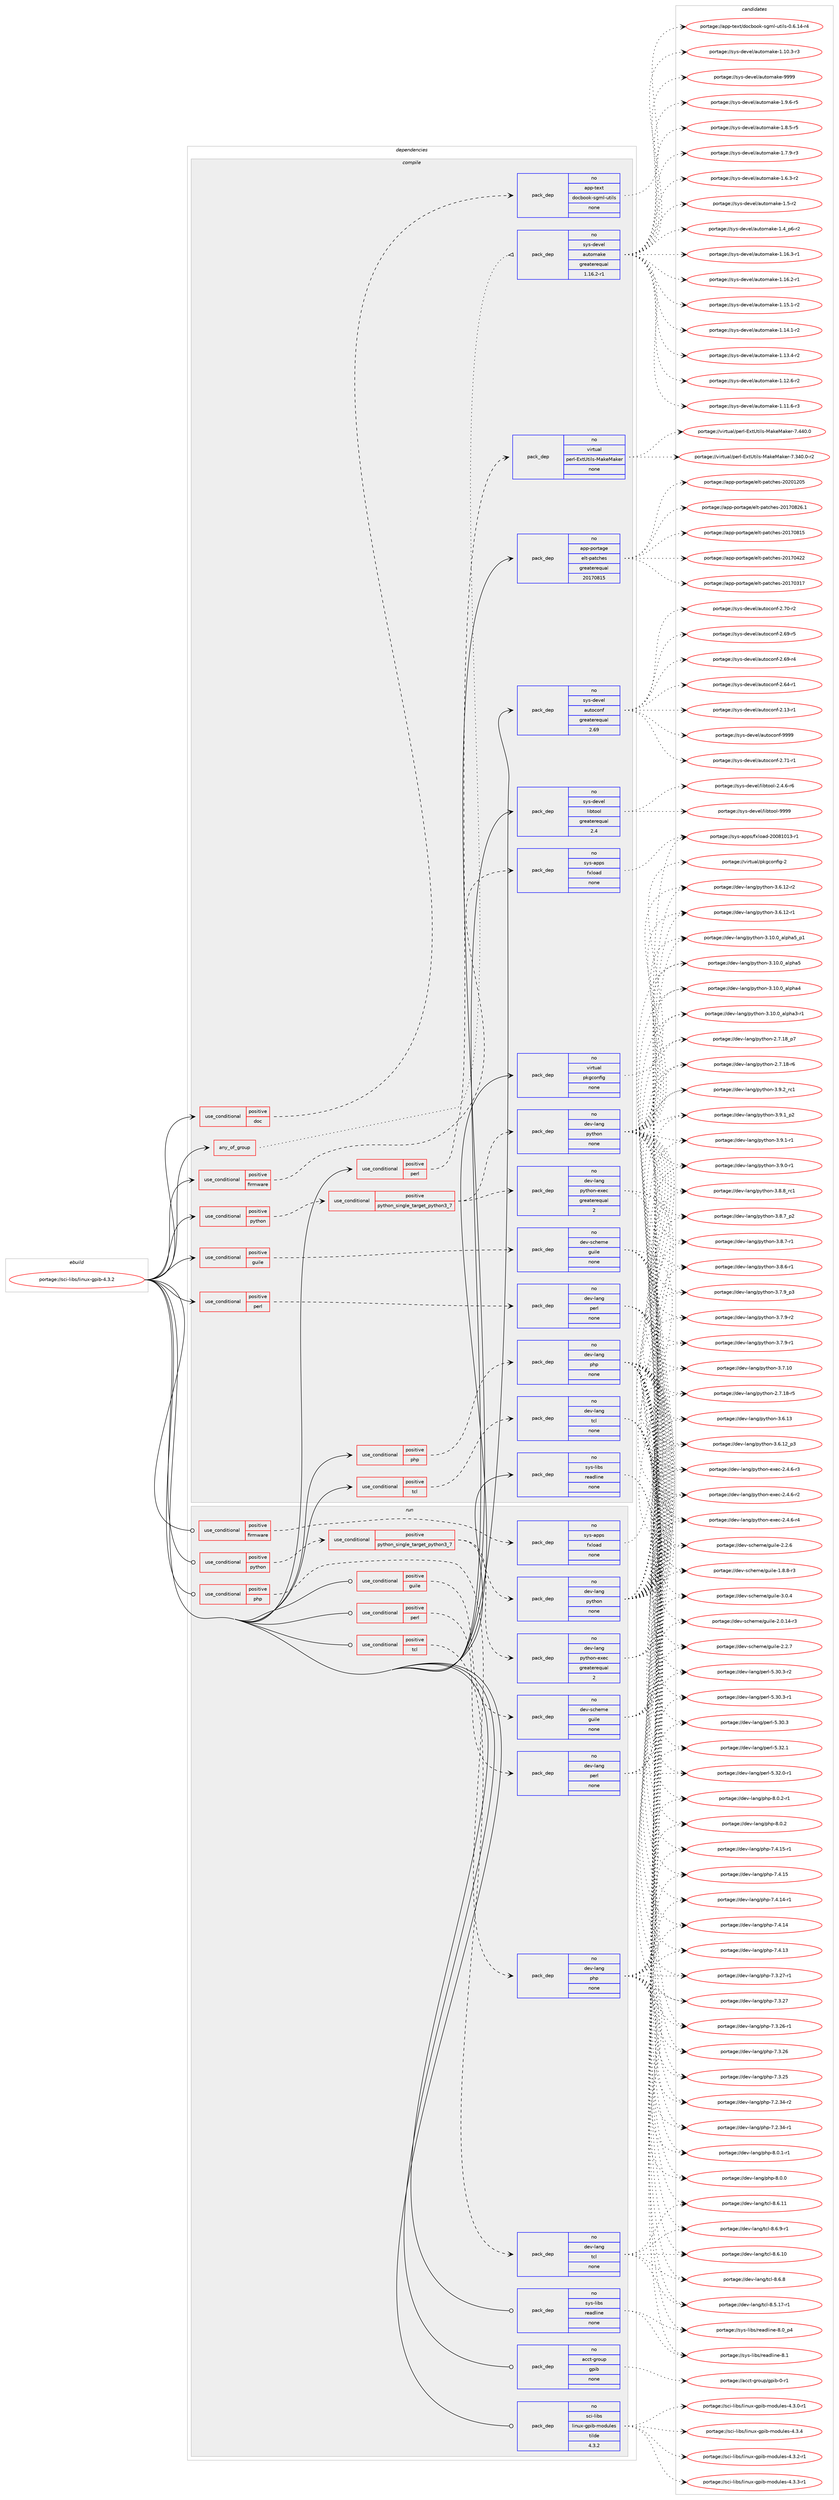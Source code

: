 digraph prolog {

# *************
# Graph options
# *************

newrank=true;
concentrate=true;
compound=true;
graph [rankdir=LR,fontname=Helvetica,fontsize=10,ranksep=1.5];#, ranksep=2.5, nodesep=0.2];
edge  [arrowhead=vee];
node  [fontname=Helvetica,fontsize=10];

# **********
# The ebuild
# **********

subgraph cluster_leftcol {
color=gray;
rank=same;
label=<<i>ebuild</i>>;
id [label="portage://sci-libs/linux-gpib-4.3.2", color=red, width=4, href="../sci-libs/linux-gpib-4.3.2.svg"];
}

# ****************
# The dependencies
# ****************

subgraph cluster_midcol {
color=gray;
label=<<i>dependencies</i>>;
subgraph cluster_compile {
fillcolor="#eeeeee";
style=filled;
label=<<i>compile</i>>;
subgraph any72 {
dependency8501 [label=<<TABLE BORDER="0" CELLBORDER="1" CELLSPACING="0" CELLPADDING="4"><TR><TD CELLPADDING="10">any_of_group</TD></TR></TABLE>>, shape=none, color=red];subgraph pack5962 {
dependency8502 [label=<<TABLE BORDER="0" CELLBORDER="1" CELLSPACING="0" CELLPADDING="4" WIDTH="220"><TR><TD ROWSPAN="6" CELLPADDING="30">pack_dep</TD></TR><TR><TD WIDTH="110">no</TD></TR><TR><TD>sys-devel</TD></TR><TR><TD>automake</TD></TR><TR><TD>greaterequal</TD></TR><TR><TD>1.16.2-r1</TD></TR></TABLE>>, shape=none, color=blue];
}
dependency8501:e -> dependency8502:w [weight=20,style="dotted",arrowhead="oinv"];
}
id:e -> dependency8501:w [weight=20,style="solid",arrowhead="vee"];
subgraph cond2458 {
dependency8503 [label=<<TABLE BORDER="0" CELLBORDER="1" CELLSPACING="0" CELLPADDING="4"><TR><TD ROWSPAN="3" CELLPADDING="10">use_conditional</TD></TR><TR><TD>positive</TD></TR><TR><TD>doc</TD></TR></TABLE>>, shape=none, color=red];
subgraph pack5963 {
dependency8504 [label=<<TABLE BORDER="0" CELLBORDER="1" CELLSPACING="0" CELLPADDING="4" WIDTH="220"><TR><TD ROWSPAN="6" CELLPADDING="30">pack_dep</TD></TR><TR><TD WIDTH="110">no</TD></TR><TR><TD>app-text</TD></TR><TR><TD>docbook-sgml-utils</TD></TR><TR><TD>none</TD></TR><TR><TD></TD></TR></TABLE>>, shape=none, color=blue];
}
dependency8503:e -> dependency8504:w [weight=20,style="dashed",arrowhead="vee"];
}
id:e -> dependency8503:w [weight=20,style="solid",arrowhead="vee"];
subgraph cond2459 {
dependency8505 [label=<<TABLE BORDER="0" CELLBORDER="1" CELLSPACING="0" CELLPADDING="4"><TR><TD ROWSPAN="3" CELLPADDING="10">use_conditional</TD></TR><TR><TD>positive</TD></TR><TR><TD>firmware</TD></TR></TABLE>>, shape=none, color=red];
subgraph pack5964 {
dependency8506 [label=<<TABLE BORDER="0" CELLBORDER="1" CELLSPACING="0" CELLPADDING="4" WIDTH="220"><TR><TD ROWSPAN="6" CELLPADDING="30">pack_dep</TD></TR><TR><TD WIDTH="110">no</TD></TR><TR><TD>sys-apps</TD></TR><TR><TD>fxload</TD></TR><TR><TD>none</TD></TR><TR><TD></TD></TR></TABLE>>, shape=none, color=blue];
}
dependency8505:e -> dependency8506:w [weight=20,style="dashed",arrowhead="vee"];
}
id:e -> dependency8505:w [weight=20,style="solid",arrowhead="vee"];
subgraph cond2460 {
dependency8507 [label=<<TABLE BORDER="0" CELLBORDER="1" CELLSPACING="0" CELLPADDING="4"><TR><TD ROWSPAN="3" CELLPADDING="10">use_conditional</TD></TR><TR><TD>positive</TD></TR><TR><TD>guile</TD></TR></TABLE>>, shape=none, color=red];
subgraph pack5965 {
dependency8508 [label=<<TABLE BORDER="0" CELLBORDER="1" CELLSPACING="0" CELLPADDING="4" WIDTH="220"><TR><TD ROWSPAN="6" CELLPADDING="30">pack_dep</TD></TR><TR><TD WIDTH="110">no</TD></TR><TR><TD>dev-scheme</TD></TR><TR><TD>guile</TD></TR><TR><TD>none</TD></TR><TR><TD></TD></TR></TABLE>>, shape=none, color=blue];
}
dependency8507:e -> dependency8508:w [weight=20,style="dashed",arrowhead="vee"];
}
id:e -> dependency8507:w [weight=20,style="solid",arrowhead="vee"];
subgraph cond2461 {
dependency8509 [label=<<TABLE BORDER="0" CELLBORDER="1" CELLSPACING="0" CELLPADDING="4"><TR><TD ROWSPAN="3" CELLPADDING="10">use_conditional</TD></TR><TR><TD>positive</TD></TR><TR><TD>perl</TD></TR></TABLE>>, shape=none, color=red];
subgraph pack5966 {
dependency8510 [label=<<TABLE BORDER="0" CELLBORDER="1" CELLSPACING="0" CELLPADDING="4" WIDTH="220"><TR><TD ROWSPAN="6" CELLPADDING="30">pack_dep</TD></TR><TR><TD WIDTH="110">no</TD></TR><TR><TD>dev-lang</TD></TR><TR><TD>perl</TD></TR><TR><TD>none</TD></TR><TR><TD></TD></TR></TABLE>>, shape=none, color=blue];
}
dependency8509:e -> dependency8510:w [weight=20,style="dashed",arrowhead="vee"];
}
id:e -> dependency8509:w [weight=20,style="solid",arrowhead="vee"];
subgraph cond2462 {
dependency8511 [label=<<TABLE BORDER="0" CELLBORDER="1" CELLSPACING="0" CELLPADDING="4"><TR><TD ROWSPAN="3" CELLPADDING="10">use_conditional</TD></TR><TR><TD>positive</TD></TR><TR><TD>perl</TD></TR></TABLE>>, shape=none, color=red];
subgraph pack5967 {
dependency8512 [label=<<TABLE BORDER="0" CELLBORDER="1" CELLSPACING="0" CELLPADDING="4" WIDTH="220"><TR><TD ROWSPAN="6" CELLPADDING="30">pack_dep</TD></TR><TR><TD WIDTH="110">no</TD></TR><TR><TD>virtual</TD></TR><TR><TD>perl-ExtUtils-MakeMaker</TD></TR><TR><TD>none</TD></TR><TR><TD></TD></TR></TABLE>>, shape=none, color=blue];
}
dependency8511:e -> dependency8512:w [weight=20,style="dashed",arrowhead="vee"];
}
id:e -> dependency8511:w [weight=20,style="solid",arrowhead="vee"];
subgraph cond2463 {
dependency8513 [label=<<TABLE BORDER="0" CELLBORDER="1" CELLSPACING="0" CELLPADDING="4"><TR><TD ROWSPAN="3" CELLPADDING="10">use_conditional</TD></TR><TR><TD>positive</TD></TR><TR><TD>php</TD></TR></TABLE>>, shape=none, color=red];
subgraph pack5968 {
dependency8514 [label=<<TABLE BORDER="0" CELLBORDER="1" CELLSPACING="0" CELLPADDING="4" WIDTH="220"><TR><TD ROWSPAN="6" CELLPADDING="30">pack_dep</TD></TR><TR><TD WIDTH="110">no</TD></TR><TR><TD>dev-lang</TD></TR><TR><TD>php</TD></TR><TR><TD>none</TD></TR><TR><TD></TD></TR></TABLE>>, shape=none, color=blue];
}
dependency8513:e -> dependency8514:w [weight=20,style="dashed",arrowhead="vee"];
}
id:e -> dependency8513:w [weight=20,style="solid",arrowhead="vee"];
subgraph cond2464 {
dependency8515 [label=<<TABLE BORDER="0" CELLBORDER="1" CELLSPACING="0" CELLPADDING="4"><TR><TD ROWSPAN="3" CELLPADDING="10">use_conditional</TD></TR><TR><TD>positive</TD></TR><TR><TD>python</TD></TR></TABLE>>, shape=none, color=red];
subgraph cond2465 {
dependency8516 [label=<<TABLE BORDER="0" CELLBORDER="1" CELLSPACING="0" CELLPADDING="4"><TR><TD ROWSPAN="3" CELLPADDING="10">use_conditional</TD></TR><TR><TD>positive</TD></TR><TR><TD>python_single_target_python3_7</TD></TR></TABLE>>, shape=none, color=red];
subgraph pack5969 {
dependency8517 [label=<<TABLE BORDER="0" CELLBORDER="1" CELLSPACING="0" CELLPADDING="4" WIDTH="220"><TR><TD ROWSPAN="6" CELLPADDING="30">pack_dep</TD></TR><TR><TD WIDTH="110">no</TD></TR><TR><TD>dev-lang</TD></TR><TR><TD>python</TD></TR><TR><TD>none</TD></TR><TR><TD></TD></TR></TABLE>>, shape=none, color=blue];
}
dependency8516:e -> dependency8517:w [weight=20,style="dashed",arrowhead="vee"];
subgraph pack5970 {
dependency8518 [label=<<TABLE BORDER="0" CELLBORDER="1" CELLSPACING="0" CELLPADDING="4" WIDTH="220"><TR><TD ROWSPAN="6" CELLPADDING="30">pack_dep</TD></TR><TR><TD WIDTH="110">no</TD></TR><TR><TD>dev-lang</TD></TR><TR><TD>python-exec</TD></TR><TR><TD>greaterequal</TD></TR><TR><TD>2</TD></TR></TABLE>>, shape=none, color=blue];
}
dependency8516:e -> dependency8518:w [weight=20,style="dashed",arrowhead="vee"];
}
dependency8515:e -> dependency8516:w [weight=20,style="dashed",arrowhead="vee"];
}
id:e -> dependency8515:w [weight=20,style="solid",arrowhead="vee"];
subgraph cond2466 {
dependency8519 [label=<<TABLE BORDER="0" CELLBORDER="1" CELLSPACING="0" CELLPADDING="4"><TR><TD ROWSPAN="3" CELLPADDING="10">use_conditional</TD></TR><TR><TD>positive</TD></TR><TR><TD>tcl</TD></TR></TABLE>>, shape=none, color=red];
subgraph pack5971 {
dependency8520 [label=<<TABLE BORDER="0" CELLBORDER="1" CELLSPACING="0" CELLPADDING="4" WIDTH="220"><TR><TD ROWSPAN="6" CELLPADDING="30">pack_dep</TD></TR><TR><TD WIDTH="110">no</TD></TR><TR><TD>dev-lang</TD></TR><TR><TD>tcl</TD></TR><TR><TD>none</TD></TR><TR><TD></TD></TR></TABLE>>, shape=none, color=blue];
}
dependency8519:e -> dependency8520:w [weight=20,style="dashed",arrowhead="vee"];
}
id:e -> dependency8519:w [weight=20,style="solid",arrowhead="vee"];
subgraph pack5972 {
dependency8521 [label=<<TABLE BORDER="0" CELLBORDER="1" CELLSPACING="0" CELLPADDING="4" WIDTH="220"><TR><TD ROWSPAN="6" CELLPADDING="30">pack_dep</TD></TR><TR><TD WIDTH="110">no</TD></TR><TR><TD>app-portage</TD></TR><TR><TD>elt-patches</TD></TR><TR><TD>greaterequal</TD></TR><TR><TD>20170815</TD></TR></TABLE>>, shape=none, color=blue];
}
id:e -> dependency8521:w [weight=20,style="solid",arrowhead="vee"];
subgraph pack5973 {
dependency8522 [label=<<TABLE BORDER="0" CELLBORDER="1" CELLSPACING="0" CELLPADDING="4" WIDTH="220"><TR><TD ROWSPAN="6" CELLPADDING="30">pack_dep</TD></TR><TR><TD WIDTH="110">no</TD></TR><TR><TD>sys-devel</TD></TR><TR><TD>autoconf</TD></TR><TR><TD>greaterequal</TD></TR><TR><TD>2.69</TD></TR></TABLE>>, shape=none, color=blue];
}
id:e -> dependency8522:w [weight=20,style="solid",arrowhead="vee"];
subgraph pack5974 {
dependency8523 [label=<<TABLE BORDER="0" CELLBORDER="1" CELLSPACING="0" CELLPADDING="4" WIDTH="220"><TR><TD ROWSPAN="6" CELLPADDING="30">pack_dep</TD></TR><TR><TD WIDTH="110">no</TD></TR><TR><TD>sys-devel</TD></TR><TR><TD>libtool</TD></TR><TR><TD>greaterequal</TD></TR><TR><TD>2.4</TD></TR></TABLE>>, shape=none, color=blue];
}
id:e -> dependency8523:w [weight=20,style="solid",arrowhead="vee"];
subgraph pack5975 {
dependency8524 [label=<<TABLE BORDER="0" CELLBORDER="1" CELLSPACING="0" CELLPADDING="4" WIDTH="220"><TR><TD ROWSPAN="6" CELLPADDING="30">pack_dep</TD></TR><TR><TD WIDTH="110">no</TD></TR><TR><TD>sys-libs</TD></TR><TR><TD>readline</TD></TR><TR><TD>none</TD></TR><TR><TD></TD></TR></TABLE>>, shape=none, color=blue];
}
id:e -> dependency8524:w [weight=20,style="solid",arrowhead="vee"];
subgraph pack5976 {
dependency8525 [label=<<TABLE BORDER="0" CELLBORDER="1" CELLSPACING="0" CELLPADDING="4" WIDTH="220"><TR><TD ROWSPAN="6" CELLPADDING="30">pack_dep</TD></TR><TR><TD WIDTH="110">no</TD></TR><TR><TD>virtual</TD></TR><TR><TD>pkgconfig</TD></TR><TR><TD>none</TD></TR><TR><TD></TD></TR></TABLE>>, shape=none, color=blue];
}
id:e -> dependency8525:w [weight=20,style="solid",arrowhead="vee"];
}
subgraph cluster_compileandrun {
fillcolor="#eeeeee";
style=filled;
label=<<i>compile and run</i>>;
}
subgraph cluster_run {
fillcolor="#eeeeee";
style=filled;
label=<<i>run</i>>;
subgraph cond2467 {
dependency8526 [label=<<TABLE BORDER="0" CELLBORDER="1" CELLSPACING="0" CELLPADDING="4"><TR><TD ROWSPAN="3" CELLPADDING="10">use_conditional</TD></TR><TR><TD>positive</TD></TR><TR><TD>firmware</TD></TR></TABLE>>, shape=none, color=red];
subgraph pack5977 {
dependency8527 [label=<<TABLE BORDER="0" CELLBORDER="1" CELLSPACING="0" CELLPADDING="4" WIDTH="220"><TR><TD ROWSPAN="6" CELLPADDING="30">pack_dep</TD></TR><TR><TD WIDTH="110">no</TD></TR><TR><TD>sys-apps</TD></TR><TR><TD>fxload</TD></TR><TR><TD>none</TD></TR><TR><TD></TD></TR></TABLE>>, shape=none, color=blue];
}
dependency8526:e -> dependency8527:w [weight=20,style="dashed",arrowhead="vee"];
}
id:e -> dependency8526:w [weight=20,style="solid",arrowhead="odot"];
subgraph cond2468 {
dependency8528 [label=<<TABLE BORDER="0" CELLBORDER="1" CELLSPACING="0" CELLPADDING="4"><TR><TD ROWSPAN="3" CELLPADDING="10">use_conditional</TD></TR><TR><TD>positive</TD></TR><TR><TD>guile</TD></TR></TABLE>>, shape=none, color=red];
subgraph pack5978 {
dependency8529 [label=<<TABLE BORDER="0" CELLBORDER="1" CELLSPACING="0" CELLPADDING="4" WIDTH="220"><TR><TD ROWSPAN="6" CELLPADDING="30">pack_dep</TD></TR><TR><TD WIDTH="110">no</TD></TR><TR><TD>dev-scheme</TD></TR><TR><TD>guile</TD></TR><TR><TD>none</TD></TR><TR><TD></TD></TR></TABLE>>, shape=none, color=blue];
}
dependency8528:e -> dependency8529:w [weight=20,style="dashed",arrowhead="vee"];
}
id:e -> dependency8528:w [weight=20,style="solid",arrowhead="odot"];
subgraph cond2469 {
dependency8530 [label=<<TABLE BORDER="0" CELLBORDER="1" CELLSPACING="0" CELLPADDING="4"><TR><TD ROWSPAN="3" CELLPADDING="10">use_conditional</TD></TR><TR><TD>positive</TD></TR><TR><TD>perl</TD></TR></TABLE>>, shape=none, color=red];
subgraph pack5979 {
dependency8531 [label=<<TABLE BORDER="0" CELLBORDER="1" CELLSPACING="0" CELLPADDING="4" WIDTH="220"><TR><TD ROWSPAN="6" CELLPADDING="30">pack_dep</TD></TR><TR><TD WIDTH="110">no</TD></TR><TR><TD>dev-lang</TD></TR><TR><TD>perl</TD></TR><TR><TD>none</TD></TR><TR><TD></TD></TR></TABLE>>, shape=none, color=blue];
}
dependency8530:e -> dependency8531:w [weight=20,style="dashed",arrowhead="vee"];
}
id:e -> dependency8530:w [weight=20,style="solid",arrowhead="odot"];
subgraph cond2470 {
dependency8532 [label=<<TABLE BORDER="0" CELLBORDER="1" CELLSPACING="0" CELLPADDING="4"><TR><TD ROWSPAN="3" CELLPADDING="10">use_conditional</TD></TR><TR><TD>positive</TD></TR><TR><TD>php</TD></TR></TABLE>>, shape=none, color=red];
subgraph pack5980 {
dependency8533 [label=<<TABLE BORDER="0" CELLBORDER="1" CELLSPACING="0" CELLPADDING="4" WIDTH="220"><TR><TD ROWSPAN="6" CELLPADDING="30">pack_dep</TD></TR><TR><TD WIDTH="110">no</TD></TR><TR><TD>dev-lang</TD></TR><TR><TD>php</TD></TR><TR><TD>none</TD></TR><TR><TD></TD></TR></TABLE>>, shape=none, color=blue];
}
dependency8532:e -> dependency8533:w [weight=20,style="dashed",arrowhead="vee"];
}
id:e -> dependency8532:w [weight=20,style="solid",arrowhead="odot"];
subgraph cond2471 {
dependency8534 [label=<<TABLE BORDER="0" CELLBORDER="1" CELLSPACING="0" CELLPADDING="4"><TR><TD ROWSPAN="3" CELLPADDING="10">use_conditional</TD></TR><TR><TD>positive</TD></TR><TR><TD>python</TD></TR></TABLE>>, shape=none, color=red];
subgraph cond2472 {
dependency8535 [label=<<TABLE BORDER="0" CELLBORDER="1" CELLSPACING="0" CELLPADDING="4"><TR><TD ROWSPAN="3" CELLPADDING="10">use_conditional</TD></TR><TR><TD>positive</TD></TR><TR><TD>python_single_target_python3_7</TD></TR></TABLE>>, shape=none, color=red];
subgraph pack5981 {
dependency8536 [label=<<TABLE BORDER="0" CELLBORDER="1" CELLSPACING="0" CELLPADDING="4" WIDTH="220"><TR><TD ROWSPAN="6" CELLPADDING="30">pack_dep</TD></TR><TR><TD WIDTH="110">no</TD></TR><TR><TD>dev-lang</TD></TR><TR><TD>python</TD></TR><TR><TD>none</TD></TR><TR><TD></TD></TR></TABLE>>, shape=none, color=blue];
}
dependency8535:e -> dependency8536:w [weight=20,style="dashed",arrowhead="vee"];
subgraph pack5982 {
dependency8537 [label=<<TABLE BORDER="0" CELLBORDER="1" CELLSPACING="0" CELLPADDING="4" WIDTH="220"><TR><TD ROWSPAN="6" CELLPADDING="30">pack_dep</TD></TR><TR><TD WIDTH="110">no</TD></TR><TR><TD>dev-lang</TD></TR><TR><TD>python-exec</TD></TR><TR><TD>greaterequal</TD></TR><TR><TD>2</TD></TR></TABLE>>, shape=none, color=blue];
}
dependency8535:e -> dependency8537:w [weight=20,style="dashed",arrowhead="vee"];
}
dependency8534:e -> dependency8535:w [weight=20,style="dashed",arrowhead="vee"];
}
id:e -> dependency8534:w [weight=20,style="solid",arrowhead="odot"];
subgraph cond2473 {
dependency8538 [label=<<TABLE BORDER="0" CELLBORDER="1" CELLSPACING="0" CELLPADDING="4"><TR><TD ROWSPAN="3" CELLPADDING="10">use_conditional</TD></TR><TR><TD>positive</TD></TR><TR><TD>tcl</TD></TR></TABLE>>, shape=none, color=red];
subgraph pack5983 {
dependency8539 [label=<<TABLE BORDER="0" CELLBORDER="1" CELLSPACING="0" CELLPADDING="4" WIDTH="220"><TR><TD ROWSPAN="6" CELLPADDING="30">pack_dep</TD></TR><TR><TD WIDTH="110">no</TD></TR><TR><TD>dev-lang</TD></TR><TR><TD>tcl</TD></TR><TR><TD>none</TD></TR><TR><TD></TD></TR></TABLE>>, shape=none, color=blue];
}
dependency8538:e -> dependency8539:w [weight=20,style="dashed",arrowhead="vee"];
}
id:e -> dependency8538:w [weight=20,style="solid",arrowhead="odot"];
subgraph pack5984 {
dependency8540 [label=<<TABLE BORDER="0" CELLBORDER="1" CELLSPACING="0" CELLPADDING="4" WIDTH="220"><TR><TD ROWSPAN="6" CELLPADDING="30">pack_dep</TD></TR><TR><TD WIDTH="110">no</TD></TR><TR><TD>acct-group</TD></TR><TR><TD>gpib</TD></TR><TR><TD>none</TD></TR><TR><TD></TD></TR></TABLE>>, shape=none, color=blue];
}
id:e -> dependency8540:w [weight=20,style="solid",arrowhead="odot"];
subgraph pack5985 {
dependency8541 [label=<<TABLE BORDER="0" CELLBORDER="1" CELLSPACING="0" CELLPADDING="4" WIDTH="220"><TR><TD ROWSPAN="6" CELLPADDING="30">pack_dep</TD></TR><TR><TD WIDTH="110">no</TD></TR><TR><TD>sci-libs</TD></TR><TR><TD>linux-gpib-modules</TD></TR><TR><TD>tilde</TD></TR><TR><TD>4.3.2</TD></TR></TABLE>>, shape=none, color=blue];
}
id:e -> dependency8541:w [weight=20,style="solid",arrowhead="odot"];
subgraph pack5986 {
dependency8542 [label=<<TABLE BORDER="0" CELLBORDER="1" CELLSPACING="0" CELLPADDING="4" WIDTH="220"><TR><TD ROWSPAN="6" CELLPADDING="30">pack_dep</TD></TR><TR><TD WIDTH="110">no</TD></TR><TR><TD>sys-libs</TD></TR><TR><TD>readline</TD></TR><TR><TD>none</TD></TR><TR><TD></TD></TR></TABLE>>, shape=none, color=blue];
}
id:e -> dependency8542:w [weight=20,style="solid",arrowhead="odot"];
}
}

# **************
# The candidates
# **************

subgraph cluster_choices {
rank=same;
color=gray;
label=<<i>candidates</i>>;

subgraph choice5962 {
color=black;
nodesep=1;
choice115121115451001011181011084797117116111109971071014557575757 [label="portage://sys-devel/automake-9999", color=red, width=4,href="../sys-devel/automake-9999.svg"];
choice115121115451001011181011084797117116111109971071014549465746544511453 [label="portage://sys-devel/automake-1.9.6-r5", color=red, width=4,href="../sys-devel/automake-1.9.6-r5.svg"];
choice115121115451001011181011084797117116111109971071014549465646534511453 [label="portage://sys-devel/automake-1.8.5-r5", color=red, width=4,href="../sys-devel/automake-1.8.5-r5.svg"];
choice115121115451001011181011084797117116111109971071014549465546574511451 [label="portage://sys-devel/automake-1.7.9-r3", color=red, width=4,href="../sys-devel/automake-1.7.9-r3.svg"];
choice115121115451001011181011084797117116111109971071014549465446514511450 [label="portage://sys-devel/automake-1.6.3-r2", color=red, width=4,href="../sys-devel/automake-1.6.3-r2.svg"];
choice11512111545100101118101108479711711611110997107101454946534511450 [label="portage://sys-devel/automake-1.5-r2", color=red, width=4,href="../sys-devel/automake-1.5-r2.svg"];
choice115121115451001011181011084797117116111109971071014549465295112544511450 [label="portage://sys-devel/automake-1.4_p6-r2", color=red, width=4,href="../sys-devel/automake-1.4_p6-r2.svg"];
choice11512111545100101118101108479711711611110997107101454946495446514511449 [label="portage://sys-devel/automake-1.16.3-r1", color=red, width=4,href="../sys-devel/automake-1.16.3-r1.svg"];
choice11512111545100101118101108479711711611110997107101454946495446504511449 [label="portage://sys-devel/automake-1.16.2-r1", color=red, width=4,href="../sys-devel/automake-1.16.2-r1.svg"];
choice11512111545100101118101108479711711611110997107101454946495346494511450 [label="portage://sys-devel/automake-1.15.1-r2", color=red, width=4,href="../sys-devel/automake-1.15.1-r2.svg"];
choice11512111545100101118101108479711711611110997107101454946495246494511450 [label="portage://sys-devel/automake-1.14.1-r2", color=red, width=4,href="../sys-devel/automake-1.14.1-r2.svg"];
choice11512111545100101118101108479711711611110997107101454946495146524511450 [label="portage://sys-devel/automake-1.13.4-r2", color=red, width=4,href="../sys-devel/automake-1.13.4-r2.svg"];
choice11512111545100101118101108479711711611110997107101454946495046544511450 [label="portage://sys-devel/automake-1.12.6-r2", color=red, width=4,href="../sys-devel/automake-1.12.6-r2.svg"];
choice11512111545100101118101108479711711611110997107101454946494946544511451 [label="portage://sys-devel/automake-1.11.6-r3", color=red, width=4,href="../sys-devel/automake-1.11.6-r3.svg"];
choice11512111545100101118101108479711711611110997107101454946494846514511451 [label="portage://sys-devel/automake-1.10.3-r3", color=red, width=4,href="../sys-devel/automake-1.10.3-r3.svg"];
dependency8502:e -> choice115121115451001011181011084797117116111109971071014557575757:w [style=dotted,weight="100"];
dependency8502:e -> choice115121115451001011181011084797117116111109971071014549465746544511453:w [style=dotted,weight="100"];
dependency8502:e -> choice115121115451001011181011084797117116111109971071014549465646534511453:w [style=dotted,weight="100"];
dependency8502:e -> choice115121115451001011181011084797117116111109971071014549465546574511451:w [style=dotted,weight="100"];
dependency8502:e -> choice115121115451001011181011084797117116111109971071014549465446514511450:w [style=dotted,weight="100"];
dependency8502:e -> choice11512111545100101118101108479711711611110997107101454946534511450:w [style=dotted,weight="100"];
dependency8502:e -> choice115121115451001011181011084797117116111109971071014549465295112544511450:w [style=dotted,weight="100"];
dependency8502:e -> choice11512111545100101118101108479711711611110997107101454946495446514511449:w [style=dotted,weight="100"];
dependency8502:e -> choice11512111545100101118101108479711711611110997107101454946495446504511449:w [style=dotted,weight="100"];
dependency8502:e -> choice11512111545100101118101108479711711611110997107101454946495346494511450:w [style=dotted,weight="100"];
dependency8502:e -> choice11512111545100101118101108479711711611110997107101454946495246494511450:w [style=dotted,weight="100"];
dependency8502:e -> choice11512111545100101118101108479711711611110997107101454946495146524511450:w [style=dotted,weight="100"];
dependency8502:e -> choice11512111545100101118101108479711711611110997107101454946495046544511450:w [style=dotted,weight="100"];
dependency8502:e -> choice11512111545100101118101108479711711611110997107101454946494946544511451:w [style=dotted,weight="100"];
dependency8502:e -> choice11512111545100101118101108479711711611110997107101454946494846514511451:w [style=dotted,weight="100"];
}
subgraph choice5963 {
color=black;
nodesep=1;
choice97112112451161011201164710011199981111111074511510310910845117116105108115454846544649524511452 [label="portage://app-text/docbook-sgml-utils-0.6.14-r4", color=red, width=4,href="../app-text/docbook-sgml-utils-0.6.14-r4.svg"];
dependency8504:e -> choice97112112451161011201164710011199981111111074511510310910845117116105108115454846544649524511452:w [style=dotted,weight="100"];
}
subgraph choice5964 {
color=black;
nodesep=1;
choice115121115459711211211547102120108111971004550484856494849514511449 [label="portage://sys-apps/fxload-20081013-r1", color=red, width=4,href="../sys-apps/fxload-20081013-r1.svg"];
dependency8506:e -> choice115121115459711211211547102120108111971004550484856494849514511449:w [style=dotted,weight="100"];
}
subgraph choice5965 {
color=black;
nodesep=1;
choice100101118451159910410110910147103117105108101455146484652 [label="portage://dev-scheme/guile-3.0.4", color=red, width=4,href="../dev-scheme/guile-3.0.4.svg"];
choice100101118451159910410110910147103117105108101455046504655 [label="portage://dev-scheme/guile-2.2.7", color=red, width=4,href="../dev-scheme/guile-2.2.7.svg"];
choice100101118451159910410110910147103117105108101455046504654 [label="portage://dev-scheme/guile-2.2.6", color=red, width=4,href="../dev-scheme/guile-2.2.6.svg"];
choice100101118451159910410110910147103117105108101455046484649524511451 [label="portage://dev-scheme/guile-2.0.14-r3", color=red, width=4,href="../dev-scheme/guile-2.0.14-r3.svg"];
choice1001011184511599104101109101471031171051081014549465646564511451 [label="portage://dev-scheme/guile-1.8.8-r3", color=red, width=4,href="../dev-scheme/guile-1.8.8-r3.svg"];
dependency8508:e -> choice100101118451159910410110910147103117105108101455146484652:w [style=dotted,weight="100"];
dependency8508:e -> choice100101118451159910410110910147103117105108101455046504655:w [style=dotted,weight="100"];
dependency8508:e -> choice100101118451159910410110910147103117105108101455046504654:w [style=dotted,weight="100"];
dependency8508:e -> choice100101118451159910410110910147103117105108101455046484649524511451:w [style=dotted,weight="100"];
dependency8508:e -> choice1001011184511599104101109101471031171051081014549465646564511451:w [style=dotted,weight="100"];
}
subgraph choice5966 {
color=black;
nodesep=1;
choice10010111845108971101034711210111410845534651504649 [label="portage://dev-lang/perl-5.32.1", color=red, width=4,href="../dev-lang/perl-5.32.1.svg"];
choice100101118451089711010347112101114108455346515046484511449 [label="portage://dev-lang/perl-5.32.0-r1", color=red, width=4,href="../dev-lang/perl-5.32.0-r1.svg"];
choice100101118451089711010347112101114108455346514846514511450 [label="portage://dev-lang/perl-5.30.3-r2", color=red, width=4,href="../dev-lang/perl-5.30.3-r2.svg"];
choice100101118451089711010347112101114108455346514846514511449 [label="portage://dev-lang/perl-5.30.3-r1", color=red, width=4,href="../dev-lang/perl-5.30.3-r1.svg"];
choice10010111845108971101034711210111410845534651484651 [label="portage://dev-lang/perl-5.30.3", color=red, width=4,href="../dev-lang/perl-5.30.3.svg"];
dependency8510:e -> choice10010111845108971101034711210111410845534651504649:w [style=dotted,weight="100"];
dependency8510:e -> choice100101118451089711010347112101114108455346515046484511449:w [style=dotted,weight="100"];
dependency8510:e -> choice100101118451089711010347112101114108455346514846514511450:w [style=dotted,weight="100"];
dependency8510:e -> choice100101118451089711010347112101114108455346514846514511449:w [style=dotted,weight="100"];
dependency8510:e -> choice10010111845108971101034711210111410845534651484651:w [style=dotted,weight="100"];
}
subgraph choice5967 {
color=black;
nodesep=1;
choice118105114116117971084711210111410845691201168511610510811545779710710177971071011144555465252484648 [label="portage://virtual/perl-ExtUtils-MakeMaker-7.440.0", color=red, width=4,href="../virtual/perl-ExtUtils-MakeMaker-7.440.0.svg"];
choice1181051141161179710847112101114108456912011685116105108115457797107101779710710111445554651524846484511450 [label="portage://virtual/perl-ExtUtils-MakeMaker-7.340.0-r2", color=red, width=4,href="../virtual/perl-ExtUtils-MakeMaker-7.340.0-r2.svg"];
dependency8512:e -> choice118105114116117971084711210111410845691201168511610510811545779710710177971071011144555465252484648:w [style=dotted,weight="100"];
dependency8512:e -> choice1181051141161179710847112101114108456912011685116105108115457797107101779710710111445554651524846484511450:w [style=dotted,weight="100"];
}
subgraph choice5968 {
color=black;
nodesep=1;
choice1001011184510897110103471121041124556464846504511449 [label="portage://dev-lang/php-8.0.2-r1", color=red, width=4,href="../dev-lang/php-8.0.2-r1.svg"];
choice100101118451089711010347112104112455646484650 [label="portage://dev-lang/php-8.0.2", color=red, width=4,href="../dev-lang/php-8.0.2.svg"];
choice1001011184510897110103471121041124556464846494511449 [label="portage://dev-lang/php-8.0.1-r1", color=red, width=4,href="../dev-lang/php-8.0.1-r1.svg"];
choice100101118451089711010347112104112455646484648 [label="portage://dev-lang/php-8.0.0", color=red, width=4,href="../dev-lang/php-8.0.0.svg"];
choice100101118451089711010347112104112455546524649534511449 [label="portage://dev-lang/php-7.4.15-r1", color=red, width=4,href="../dev-lang/php-7.4.15-r1.svg"];
choice10010111845108971101034711210411245554652464953 [label="portage://dev-lang/php-7.4.15", color=red, width=4,href="../dev-lang/php-7.4.15.svg"];
choice100101118451089711010347112104112455546524649524511449 [label="portage://dev-lang/php-7.4.14-r1", color=red, width=4,href="../dev-lang/php-7.4.14-r1.svg"];
choice10010111845108971101034711210411245554652464952 [label="portage://dev-lang/php-7.4.14", color=red, width=4,href="../dev-lang/php-7.4.14.svg"];
choice10010111845108971101034711210411245554652464951 [label="portage://dev-lang/php-7.4.13", color=red, width=4,href="../dev-lang/php-7.4.13.svg"];
choice100101118451089711010347112104112455546514650554511449 [label="portage://dev-lang/php-7.3.27-r1", color=red, width=4,href="../dev-lang/php-7.3.27-r1.svg"];
choice10010111845108971101034711210411245554651465055 [label="portage://dev-lang/php-7.3.27", color=red, width=4,href="../dev-lang/php-7.3.27.svg"];
choice100101118451089711010347112104112455546514650544511449 [label="portage://dev-lang/php-7.3.26-r1", color=red, width=4,href="../dev-lang/php-7.3.26-r1.svg"];
choice10010111845108971101034711210411245554651465054 [label="portage://dev-lang/php-7.3.26", color=red, width=4,href="../dev-lang/php-7.3.26.svg"];
choice10010111845108971101034711210411245554651465053 [label="portage://dev-lang/php-7.3.25", color=red, width=4,href="../dev-lang/php-7.3.25.svg"];
choice100101118451089711010347112104112455546504651524511450 [label="portage://dev-lang/php-7.2.34-r2", color=red, width=4,href="../dev-lang/php-7.2.34-r2.svg"];
choice100101118451089711010347112104112455546504651524511449 [label="portage://dev-lang/php-7.2.34-r1", color=red, width=4,href="../dev-lang/php-7.2.34-r1.svg"];
dependency8514:e -> choice1001011184510897110103471121041124556464846504511449:w [style=dotted,weight="100"];
dependency8514:e -> choice100101118451089711010347112104112455646484650:w [style=dotted,weight="100"];
dependency8514:e -> choice1001011184510897110103471121041124556464846494511449:w [style=dotted,weight="100"];
dependency8514:e -> choice100101118451089711010347112104112455646484648:w [style=dotted,weight="100"];
dependency8514:e -> choice100101118451089711010347112104112455546524649534511449:w [style=dotted,weight="100"];
dependency8514:e -> choice10010111845108971101034711210411245554652464953:w [style=dotted,weight="100"];
dependency8514:e -> choice100101118451089711010347112104112455546524649524511449:w [style=dotted,weight="100"];
dependency8514:e -> choice10010111845108971101034711210411245554652464952:w [style=dotted,weight="100"];
dependency8514:e -> choice10010111845108971101034711210411245554652464951:w [style=dotted,weight="100"];
dependency8514:e -> choice100101118451089711010347112104112455546514650554511449:w [style=dotted,weight="100"];
dependency8514:e -> choice10010111845108971101034711210411245554651465055:w [style=dotted,weight="100"];
dependency8514:e -> choice100101118451089711010347112104112455546514650544511449:w [style=dotted,weight="100"];
dependency8514:e -> choice10010111845108971101034711210411245554651465054:w [style=dotted,weight="100"];
dependency8514:e -> choice10010111845108971101034711210411245554651465053:w [style=dotted,weight="100"];
dependency8514:e -> choice100101118451089711010347112104112455546504651524511450:w [style=dotted,weight="100"];
dependency8514:e -> choice100101118451089711010347112104112455546504651524511449:w [style=dotted,weight="100"];
}
subgraph choice5969 {
color=black;
nodesep=1;
choice100101118451089711010347112121116104111110455146574650951149949 [label="portage://dev-lang/python-3.9.2_rc1", color=red, width=4,href="../dev-lang/python-3.9.2_rc1.svg"];
choice1001011184510897110103471121211161041111104551465746499511250 [label="portage://dev-lang/python-3.9.1_p2", color=red, width=4,href="../dev-lang/python-3.9.1_p2.svg"];
choice1001011184510897110103471121211161041111104551465746494511449 [label="portage://dev-lang/python-3.9.1-r1", color=red, width=4,href="../dev-lang/python-3.9.1-r1.svg"];
choice1001011184510897110103471121211161041111104551465746484511449 [label="portage://dev-lang/python-3.9.0-r1", color=red, width=4,href="../dev-lang/python-3.9.0-r1.svg"];
choice100101118451089711010347112121116104111110455146564656951149949 [label="portage://dev-lang/python-3.8.8_rc1", color=red, width=4,href="../dev-lang/python-3.8.8_rc1.svg"];
choice1001011184510897110103471121211161041111104551465646559511250 [label="portage://dev-lang/python-3.8.7_p2", color=red, width=4,href="../dev-lang/python-3.8.7_p2.svg"];
choice1001011184510897110103471121211161041111104551465646554511449 [label="portage://dev-lang/python-3.8.7-r1", color=red, width=4,href="../dev-lang/python-3.8.7-r1.svg"];
choice1001011184510897110103471121211161041111104551465646544511449 [label="portage://dev-lang/python-3.8.6-r1", color=red, width=4,href="../dev-lang/python-3.8.6-r1.svg"];
choice1001011184510897110103471121211161041111104551465546579511251 [label="portage://dev-lang/python-3.7.9_p3", color=red, width=4,href="../dev-lang/python-3.7.9_p3.svg"];
choice1001011184510897110103471121211161041111104551465546574511450 [label="portage://dev-lang/python-3.7.9-r2", color=red, width=4,href="../dev-lang/python-3.7.9-r2.svg"];
choice1001011184510897110103471121211161041111104551465546574511449 [label="portage://dev-lang/python-3.7.9-r1", color=red, width=4,href="../dev-lang/python-3.7.9-r1.svg"];
choice10010111845108971101034711212111610411111045514655464948 [label="portage://dev-lang/python-3.7.10", color=red, width=4,href="../dev-lang/python-3.7.10.svg"];
choice10010111845108971101034711212111610411111045514654464951 [label="portage://dev-lang/python-3.6.13", color=red, width=4,href="../dev-lang/python-3.6.13.svg"];
choice100101118451089711010347112121116104111110455146544649509511251 [label="portage://dev-lang/python-3.6.12_p3", color=red, width=4,href="../dev-lang/python-3.6.12_p3.svg"];
choice100101118451089711010347112121116104111110455146544649504511450 [label="portage://dev-lang/python-3.6.12-r2", color=red, width=4,href="../dev-lang/python-3.6.12-r2.svg"];
choice100101118451089711010347112121116104111110455146544649504511449 [label="portage://dev-lang/python-3.6.12-r1", color=red, width=4,href="../dev-lang/python-3.6.12-r1.svg"];
choice10010111845108971101034711212111610411111045514649484648959710811210497539511249 [label="portage://dev-lang/python-3.10.0_alpha5_p1", color=red, width=4,href="../dev-lang/python-3.10.0_alpha5_p1.svg"];
choice1001011184510897110103471121211161041111104551464948464895971081121049753 [label="portage://dev-lang/python-3.10.0_alpha5", color=red, width=4,href="../dev-lang/python-3.10.0_alpha5.svg"];
choice1001011184510897110103471121211161041111104551464948464895971081121049752 [label="portage://dev-lang/python-3.10.0_alpha4", color=red, width=4,href="../dev-lang/python-3.10.0_alpha4.svg"];
choice10010111845108971101034711212111610411111045514649484648959710811210497514511449 [label="portage://dev-lang/python-3.10.0_alpha3-r1", color=red, width=4,href="../dev-lang/python-3.10.0_alpha3-r1.svg"];
choice100101118451089711010347112121116104111110455046554649569511255 [label="portage://dev-lang/python-2.7.18_p7", color=red, width=4,href="../dev-lang/python-2.7.18_p7.svg"];
choice100101118451089711010347112121116104111110455046554649564511454 [label="portage://dev-lang/python-2.7.18-r6", color=red, width=4,href="../dev-lang/python-2.7.18-r6.svg"];
choice100101118451089711010347112121116104111110455046554649564511453 [label="portage://dev-lang/python-2.7.18-r5", color=red, width=4,href="../dev-lang/python-2.7.18-r5.svg"];
dependency8517:e -> choice100101118451089711010347112121116104111110455146574650951149949:w [style=dotted,weight="100"];
dependency8517:e -> choice1001011184510897110103471121211161041111104551465746499511250:w [style=dotted,weight="100"];
dependency8517:e -> choice1001011184510897110103471121211161041111104551465746494511449:w [style=dotted,weight="100"];
dependency8517:e -> choice1001011184510897110103471121211161041111104551465746484511449:w [style=dotted,weight="100"];
dependency8517:e -> choice100101118451089711010347112121116104111110455146564656951149949:w [style=dotted,weight="100"];
dependency8517:e -> choice1001011184510897110103471121211161041111104551465646559511250:w [style=dotted,weight="100"];
dependency8517:e -> choice1001011184510897110103471121211161041111104551465646554511449:w [style=dotted,weight="100"];
dependency8517:e -> choice1001011184510897110103471121211161041111104551465646544511449:w [style=dotted,weight="100"];
dependency8517:e -> choice1001011184510897110103471121211161041111104551465546579511251:w [style=dotted,weight="100"];
dependency8517:e -> choice1001011184510897110103471121211161041111104551465546574511450:w [style=dotted,weight="100"];
dependency8517:e -> choice1001011184510897110103471121211161041111104551465546574511449:w [style=dotted,weight="100"];
dependency8517:e -> choice10010111845108971101034711212111610411111045514655464948:w [style=dotted,weight="100"];
dependency8517:e -> choice10010111845108971101034711212111610411111045514654464951:w [style=dotted,weight="100"];
dependency8517:e -> choice100101118451089711010347112121116104111110455146544649509511251:w [style=dotted,weight="100"];
dependency8517:e -> choice100101118451089711010347112121116104111110455146544649504511450:w [style=dotted,weight="100"];
dependency8517:e -> choice100101118451089711010347112121116104111110455146544649504511449:w [style=dotted,weight="100"];
dependency8517:e -> choice10010111845108971101034711212111610411111045514649484648959710811210497539511249:w [style=dotted,weight="100"];
dependency8517:e -> choice1001011184510897110103471121211161041111104551464948464895971081121049753:w [style=dotted,weight="100"];
dependency8517:e -> choice1001011184510897110103471121211161041111104551464948464895971081121049752:w [style=dotted,weight="100"];
dependency8517:e -> choice10010111845108971101034711212111610411111045514649484648959710811210497514511449:w [style=dotted,weight="100"];
dependency8517:e -> choice100101118451089711010347112121116104111110455046554649569511255:w [style=dotted,weight="100"];
dependency8517:e -> choice100101118451089711010347112121116104111110455046554649564511454:w [style=dotted,weight="100"];
dependency8517:e -> choice100101118451089711010347112121116104111110455046554649564511453:w [style=dotted,weight="100"];
}
subgraph choice5970 {
color=black;
nodesep=1;
choice10010111845108971101034711212111610411111045101120101994550465246544511452 [label="portage://dev-lang/python-exec-2.4.6-r4", color=red, width=4,href="../dev-lang/python-exec-2.4.6-r4.svg"];
choice10010111845108971101034711212111610411111045101120101994550465246544511451 [label="portage://dev-lang/python-exec-2.4.6-r3", color=red, width=4,href="../dev-lang/python-exec-2.4.6-r3.svg"];
choice10010111845108971101034711212111610411111045101120101994550465246544511450 [label="portage://dev-lang/python-exec-2.4.6-r2", color=red, width=4,href="../dev-lang/python-exec-2.4.6-r2.svg"];
dependency8518:e -> choice10010111845108971101034711212111610411111045101120101994550465246544511452:w [style=dotted,weight="100"];
dependency8518:e -> choice10010111845108971101034711212111610411111045101120101994550465246544511451:w [style=dotted,weight="100"];
dependency8518:e -> choice10010111845108971101034711212111610411111045101120101994550465246544511450:w [style=dotted,weight="100"];
}
subgraph choice5971 {
color=black;
nodesep=1;
choice100101118451089711010347116991084556465446574511449 [label="portage://dev-lang/tcl-8.6.9-r1", color=red, width=4,href="../dev-lang/tcl-8.6.9-r1.svg"];
choice10010111845108971101034711699108455646544656 [label="portage://dev-lang/tcl-8.6.8", color=red, width=4,href="../dev-lang/tcl-8.6.8.svg"];
choice1001011184510897110103471169910845564654464949 [label="portage://dev-lang/tcl-8.6.11", color=red, width=4,href="../dev-lang/tcl-8.6.11.svg"];
choice1001011184510897110103471169910845564654464948 [label="portage://dev-lang/tcl-8.6.10", color=red, width=4,href="../dev-lang/tcl-8.6.10.svg"];
choice10010111845108971101034711699108455646534649554511449 [label="portage://dev-lang/tcl-8.5.17-r1", color=red, width=4,href="../dev-lang/tcl-8.5.17-r1.svg"];
dependency8520:e -> choice100101118451089711010347116991084556465446574511449:w [style=dotted,weight="100"];
dependency8520:e -> choice10010111845108971101034711699108455646544656:w [style=dotted,weight="100"];
dependency8520:e -> choice1001011184510897110103471169910845564654464949:w [style=dotted,weight="100"];
dependency8520:e -> choice1001011184510897110103471169910845564654464948:w [style=dotted,weight="100"];
dependency8520:e -> choice10010111845108971101034711699108455646534649554511449:w [style=dotted,weight="100"];
}
subgraph choice5972 {
color=black;
nodesep=1;
choice97112112451121111141169710310147101108116451129711699104101115455048504849504853 [label="portage://app-portage/elt-patches-20201205", color=red, width=4,href="../app-portage/elt-patches-20201205.svg"];
choice971121124511211111411697103101471011081164511297116991041011154550484955485650544649 [label="portage://app-portage/elt-patches-20170826.1", color=red, width=4,href="../app-portage/elt-patches-20170826.1.svg"];
choice97112112451121111141169710310147101108116451129711699104101115455048495548564953 [label="portage://app-portage/elt-patches-20170815", color=red, width=4,href="../app-portage/elt-patches-20170815.svg"];
choice97112112451121111141169710310147101108116451129711699104101115455048495548525050 [label="portage://app-portage/elt-patches-20170422", color=red, width=4,href="../app-portage/elt-patches-20170422.svg"];
choice97112112451121111141169710310147101108116451129711699104101115455048495548514955 [label="portage://app-portage/elt-patches-20170317", color=red, width=4,href="../app-portage/elt-patches-20170317.svg"];
dependency8521:e -> choice97112112451121111141169710310147101108116451129711699104101115455048504849504853:w [style=dotted,weight="100"];
dependency8521:e -> choice971121124511211111411697103101471011081164511297116991041011154550484955485650544649:w [style=dotted,weight="100"];
dependency8521:e -> choice97112112451121111141169710310147101108116451129711699104101115455048495548564953:w [style=dotted,weight="100"];
dependency8521:e -> choice97112112451121111141169710310147101108116451129711699104101115455048495548525050:w [style=dotted,weight="100"];
dependency8521:e -> choice97112112451121111141169710310147101108116451129711699104101115455048495548514955:w [style=dotted,weight="100"];
}
subgraph choice5973 {
color=black;
nodesep=1;
choice115121115451001011181011084797117116111991111101024557575757 [label="portage://sys-devel/autoconf-9999", color=red, width=4,href="../sys-devel/autoconf-9999.svg"];
choice1151211154510010111810110847971171161119911111010245504655494511449 [label="portage://sys-devel/autoconf-2.71-r1", color=red, width=4,href="../sys-devel/autoconf-2.71-r1.svg"];
choice1151211154510010111810110847971171161119911111010245504655484511450 [label="portage://sys-devel/autoconf-2.70-r2", color=red, width=4,href="../sys-devel/autoconf-2.70-r2.svg"];
choice1151211154510010111810110847971171161119911111010245504654574511453 [label="portage://sys-devel/autoconf-2.69-r5", color=red, width=4,href="../sys-devel/autoconf-2.69-r5.svg"];
choice1151211154510010111810110847971171161119911111010245504654574511452 [label="portage://sys-devel/autoconf-2.69-r4", color=red, width=4,href="../sys-devel/autoconf-2.69-r4.svg"];
choice1151211154510010111810110847971171161119911111010245504654524511449 [label="portage://sys-devel/autoconf-2.64-r1", color=red, width=4,href="../sys-devel/autoconf-2.64-r1.svg"];
choice1151211154510010111810110847971171161119911111010245504649514511449 [label="portage://sys-devel/autoconf-2.13-r1", color=red, width=4,href="../sys-devel/autoconf-2.13-r1.svg"];
dependency8522:e -> choice115121115451001011181011084797117116111991111101024557575757:w [style=dotted,weight="100"];
dependency8522:e -> choice1151211154510010111810110847971171161119911111010245504655494511449:w [style=dotted,weight="100"];
dependency8522:e -> choice1151211154510010111810110847971171161119911111010245504655484511450:w [style=dotted,weight="100"];
dependency8522:e -> choice1151211154510010111810110847971171161119911111010245504654574511453:w [style=dotted,weight="100"];
dependency8522:e -> choice1151211154510010111810110847971171161119911111010245504654574511452:w [style=dotted,weight="100"];
dependency8522:e -> choice1151211154510010111810110847971171161119911111010245504654524511449:w [style=dotted,weight="100"];
dependency8522:e -> choice1151211154510010111810110847971171161119911111010245504649514511449:w [style=dotted,weight="100"];
}
subgraph choice5974 {
color=black;
nodesep=1;
choice1151211154510010111810110847108105981161111111084557575757 [label="portage://sys-devel/libtool-9999", color=red, width=4,href="../sys-devel/libtool-9999.svg"];
choice1151211154510010111810110847108105981161111111084550465246544511454 [label="portage://sys-devel/libtool-2.4.6-r6", color=red, width=4,href="../sys-devel/libtool-2.4.6-r6.svg"];
dependency8523:e -> choice1151211154510010111810110847108105981161111111084557575757:w [style=dotted,weight="100"];
dependency8523:e -> choice1151211154510010111810110847108105981161111111084550465246544511454:w [style=dotted,weight="100"];
}
subgraph choice5975 {
color=black;
nodesep=1;
choice1151211154510810598115471141019710010810511010145564649 [label="portage://sys-libs/readline-8.1", color=red, width=4,href="../sys-libs/readline-8.1.svg"];
choice11512111545108105981154711410197100108105110101455646489511252 [label="portage://sys-libs/readline-8.0_p4", color=red, width=4,href="../sys-libs/readline-8.0_p4.svg"];
dependency8524:e -> choice1151211154510810598115471141019710010810511010145564649:w [style=dotted,weight="100"];
dependency8524:e -> choice11512111545108105981154711410197100108105110101455646489511252:w [style=dotted,weight="100"];
}
subgraph choice5976 {
color=black;
nodesep=1;
choice1181051141161179710847112107103991111101021051034550 [label="portage://virtual/pkgconfig-2", color=red, width=4,href="../virtual/pkgconfig-2.svg"];
dependency8525:e -> choice1181051141161179710847112107103991111101021051034550:w [style=dotted,weight="100"];
}
subgraph choice5977 {
color=black;
nodesep=1;
choice115121115459711211211547102120108111971004550484856494849514511449 [label="portage://sys-apps/fxload-20081013-r1", color=red, width=4,href="../sys-apps/fxload-20081013-r1.svg"];
dependency8527:e -> choice115121115459711211211547102120108111971004550484856494849514511449:w [style=dotted,weight="100"];
}
subgraph choice5978 {
color=black;
nodesep=1;
choice100101118451159910410110910147103117105108101455146484652 [label="portage://dev-scheme/guile-3.0.4", color=red, width=4,href="../dev-scheme/guile-3.0.4.svg"];
choice100101118451159910410110910147103117105108101455046504655 [label="portage://dev-scheme/guile-2.2.7", color=red, width=4,href="../dev-scheme/guile-2.2.7.svg"];
choice100101118451159910410110910147103117105108101455046504654 [label="portage://dev-scheme/guile-2.2.6", color=red, width=4,href="../dev-scheme/guile-2.2.6.svg"];
choice100101118451159910410110910147103117105108101455046484649524511451 [label="portage://dev-scheme/guile-2.0.14-r3", color=red, width=4,href="../dev-scheme/guile-2.0.14-r3.svg"];
choice1001011184511599104101109101471031171051081014549465646564511451 [label="portage://dev-scheme/guile-1.8.8-r3", color=red, width=4,href="../dev-scheme/guile-1.8.8-r3.svg"];
dependency8529:e -> choice100101118451159910410110910147103117105108101455146484652:w [style=dotted,weight="100"];
dependency8529:e -> choice100101118451159910410110910147103117105108101455046504655:w [style=dotted,weight="100"];
dependency8529:e -> choice100101118451159910410110910147103117105108101455046504654:w [style=dotted,weight="100"];
dependency8529:e -> choice100101118451159910410110910147103117105108101455046484649524511451:w [style=dotted,weight="100"];
dependency8529:e -> choice1001011184511599104101109101471031171051081014549465646564511451:w [style=dotted,weight="100"];
}
subgraph choice5979 {
color=black;
nodesep=1;
choice10010111845108971101034711210111410845534651504649 [label="portage://dev-lang/perl-5.32.1", color=red, width=4,href="../dev-lang/perl-5.32.1.svg"];
choice100101118451089711010347112101114108455346515046484511449 [label="portage://dev-lang/perl-5.32.0-r1", color=red, width=4,href="../dev-lang/perl-5.32.0-r1.svg"];
choice100101118451089711010347112101114108455346514846514511450 [label="portage://dev-lang/perl-5.30.3-r2", color=red, width=4,href="../dev-lang/perl-5.30.3-r2.svg"];
choice100101118451089711010347112101114108455346514846514511449 [label="portage://dev-lang/perl-5.30.3-r1", color=red, width=4,href="../dev-lang/perl-5.30.3-r1.svg"];
choice10010111845108971101034711210111410845534651484651 [label="portage://dev-lang/perl-5.30.3", color=red, width=4,href="../dev-lang/perl-5.30.3.svg"];
dependency8531:e -> choice10010111845108971101034711210111410845534651504649:w [style=dotted,weight="100"];
dependency8531:e -> choice100101118451089711010347112101114108455346515046484511449:w [style=dotted,weight="100"];
dependency8531:e -> choice100101118451089711010347112101114108455346514846514511450:w [style=dotted,weight="100"];
dependency8531:e -> choice100101118451089711010347112101114108455346514846514511449:w [style=dotted,weight="100"];
dependency8531:e -> choice10010111845108971101034711210111410845534651484651:w [style=dotted,weight="100"];
}
subgraph choice5980 {
color=black;
nodesep=1;
choice1001011184510897110103471121041124556464846504511449 [label="portage://dev-lang/php-8.0.2-r1", color=red, width=4,href="../dev-lang/php-8.0.2-r1.svg"];
choice100101118451089711010347112104112455646484650 [label="portage://dev-lang/php-8.0.2", color=red, width=4,href="../dev-lang/php-8.0.2.svg"];
choice1001011184510897110103471121041124556464846494511449 [label="portage://dev-lang/php-8.0.1-r1", color=red, width=4,href="../dev-lang/php-8.0.1-r1.svg"];
choice100101118451089711010347112104112455646484648 [label="portage://dev-lang/php-8.0.0", color=red, width=4,href="../dev-lang/php-8.0.0.svg"];
choice100101118451089711010347112104112455546524649534511449 [label="portage://dev-lang/php-7.4.15-r1", color=red, width=4,href="../dev-lang/php-7.4.15-r1.svg"];
choice10010111845108971101034711210411245554652464953 [label="portage://dev-lang/php-7.4.15", color=red, width=4,href="../dev-lang/php-7.4.15.svg"];
choice100101118451089711010347112104112455546524649524511449 [label="portage://dev-lang/php-7.4.14-r1", color=red, width=4,href="../dev-lang/php-7.4.14-r1.svg"];
choice10010111845108971101034711210411245554652464952 [label="portage://dev-lang/php-7.4.14", color=red, width=4,href="../dev-lang/php-7.4.14.svg"];
choice10010111845108971101034711210411245554652464951 [label="portage://dev-lang/php-7.4.13", color=red, width=4,href="../dev-lang/php-7.4.13.svg"];
choice100101118451089711010347112104112455546514650554511449 [label="portage://dev-lang/php-7.3.27-r1", color=red, width=4,href="../dev-lang/php-7.3.27-r1.svg"];
choice10010111845108971101034711210411245554651465055 [label="portage://dev-lang/php-7.3.27", color=red, width=4,href="../dev-lang/php-7.3.27.svg"];
choice100101118451089711010347112104112455546514650544511449 [label="portage://dev-lang/php-7.3.26-r1", color=red, width=4,href="../dev-lang/php-7.3.26-r1.svg"];
choice10010111845108971101034711210411245554651465054 [label="portage://dev-lang/php-7.3.26", color=red, width=4,href="../dev-lang/php-7.3.26.svg"];
choice10010111845108971101034711210411245554651465053 [label="portage://dev-lang/php-7.3.25", color=red, width=4,href="../dev-lang/php-7.3.25.svg"];
choice100101118451089711010347112104112455546504651524511450 [label="portage://dev-lang/php-7.2.34-r2", color=red, width=4,href="../dev-lang/php-7.2.34-r2.svg"];
choice100101118451089711010347112104112455546504651524511449 [label="portage://dev-lang/php-7.2.34-r1", color=red, width=4,href="../dev-lang/php-7.2.34-r1.svg"];
dependency8533:e -> choice1001011184510897110103471121041124556464846504511449:w [style=dotted,weight="100"];
dependency8533:e -> choice100101118451089711010347112104112455646484650:w [style=dotted,weight="100"];
dependency8533:e -> choice1001011184510897110103471121041124556464846494511449:w [style=dotted,weight="100"];
dependency8533:e -> choice100101118451089711010347112104112455646484648:w [style=dotted,weight="100"];
dependency8533:e -> choice100101118451089711010347112104112455546524649534511449:w [style=dotted,weight="100"];
dependency8533:e -> choice10010111845108971101034711210411245554652464953:w [style=dotted,weight="100"];
dependency8533:e -> choice100101118451089711010347112104112455546524649524511449:w [style=dotted,weight="100"];
dependency8533:e -> choice10010111845108971101034711210411245554652464952:w [style=dotted,weight="100"];
dependency8533:e -> choice10010111845108971101034711210411245554652464951:w [style=dotted,weight="100"];
dependency8533:e -> choice100101118451089711010347112104112455546514650554511449:w [style=dotted,weight="100"];
dependency8533:e -> choice10010111845108971101034711210411245554651465055:w [style=dotted,weight="100"];
dependency8533:e -> choice100101118451089711010347112104112455546514650544511449:w [style=dotted,weight="100"];
dependency8533:e -> choice10010111845108971101034711210411245554651465054:w [style=dotted,weight="100"];
dependency8533:e -> choice10010111845108971101034711210411245554651465053:w [style=dotted,weight="100"];
dependency8533:e -> choice100101118451089711010347112104112455546504651524511450:w [style=dotted,weight="100"];
dependency8533:e -> choice100101118451089711010347112104112455546504651524511449:w [style=dotted,weight="100"];
}
subgraph choice5981 {
color=black;
nodesep=1;
choice100101118451089711010347112121116104111110455146574650951149949 [label="portage://dev-lang/python-3.9.2_rc1", color=red, width=4,href="../dev-lang/python-3.9.2_rc1.svg"];
choice1001011184510897110103471121211161041111104551465746499511250 [label="portage://dev-lang/python-3.9.1_p2", color=red, width=4,href="../dev-lang/python-3.9.1_p2.svg"];
choice1001011184510897110103471121211161041111104551465746494511449 [label="portage://dev-lang/python-3.9.1-r1", color=red, width=4,href="../dev-lang/python-3.9.1-r1.svg"];
choice1001011184510897110103471121211161041111104551465746484511449 [label="portage://dev-lang/python-3.9.0-r1", color=red, width=4,href="../dev-lang/python-3.9.0-r1.svg"];
choice100101118451089711010347112121116104111110455146564656951149949 [label="portage://dev-lang/python-3.8.8_rc1", color=red, width=4,href="../dev-lang/python-3.8.8_rc1.svg"];
choice1001011184510897110103471121211161041111104551465646559511250 [label="portage://dev-lang/python-3.8.7_p2", color=red, width=4,href="../dev-lang/python-3.8.7_p2.svg"];
choice1001011184510897110103471121211161041111104551465646554511449 [label="portage://dev-lang/python-3.8.7-r1", color=red, width=4,href="../dev-lang/python-3.8.7-r1.svg"];
choice1001011184510897110103471121211161041111104551465646544511449 [label="portage://dev-lang/python-3.8.6-r1", color=red, width=4,href="../dev-lang/python-3.8.6-r1.svg"];
choice1001011184510897110103471121211161041111104551465546579511251 [label="portage://dev-lang/python-3.7.9_p3", color=red, width=4,href="../dev-lang/python-3.7.9_p3.svg"];
choice1001011184510897110103471121211161041111104551465546574511450 [label="portage://dev-lang/python-3.7.9-r2", color=red, width=4,href="../dev-lang/python-3.7.9-r2.svg"];
choice1001011184510897110103471121211161041111104551465546574511449 [label="portage://dev-lang/python-3.7.9-r1", color=red, width=4,href="../dev-lang/python-3.7.9-r1.svg"];
choice10010111845108971101034711212111610411111045514655464948 [label="portage://dev-lang/python-3.7.10", color=red, width=4,href="../dev-lang/python-3.7.10.svg"];
choice10010111845108971101034711212111610411111045514654464951 [label="portage://dev-lang/python-3.6.13", color=red, width=4,href="../dev-lang/python-3.6.13.svg"];
choice100101118451089711010347112121116104111110455146544649509511251 [label="portage://dev-lang/python-3.6.12_p3", color=red, width=4,href="../dev-lang/python-3.6.12_p3.svg"];
choice100101118451089711010347112121116104111110455146544649504511450 [label="portage://dev-lang/python-3.6.12-r2", color=red, width=4,href="../dev-lang/python-3.6.12-r2.svg"];
choice100101118451089711010347112121116104111110455146544649504511449 [label="portage://dev-lang/python-3.6.12-r1", color=red, width=4,href="../dev-lang/python-3.6.12-r1.svg"];
choice10010111845108971101034711212111610411111045514649484648959710811210497539511249 [label="portage://dev-lang/python-3.10.0_alpha5_p1", color=red, width=4,href="../dev-lang/python-3.10.0_alpha5_p1.svg"];
choice1001011184510897110103471121211161041111104551464948464895971081121049753 [label="portage://dev-lang/python-3.10.0_alpha5", color=red, width=4,href="../dev-lang/python-3.10.0_alpha5.svg"];
choice1001011184510897110103471121211161041111104551464948464895971081121049752 [label="portage://dev-lang/python-3.10.0_alpha4", color=red, width=4,href="../dev-lang/python-3.10.0_alpha4.svg"];
choice10010111845108971101034711212111610411111045514649484648959710811210497514511449 [label="portage://dev-lang/python-3.10.0_alpha3-r1", color=red, width=4,href="../dev-lang/python-3.10.0_alpha3-r1.svg"];
choice100101118451089711010347112121116104111110455046554649569511255 [label="portage://dev-lang/python-2.7.18_p7", color=red, width=4,href="../dev-lang/python-2.7.18_p7.svg"];
choice100101118451089711010347112121116104111110455046554649564511454 [label="portage://dev-lang/python-2.7.18-r6", color=red, width=4,href="../dev-lang/python-2.7.18-r6.svg"];
choice100101118451089711010347112121116104111110455046554649564511453 [label="portage://dev-lang/python-2.7.18-r5", color=red, width=4,href="../dev-lang/python-2.7.18-r5.svg"];
dependency8536:e -> choice100101118451089711010347112121116104111110455146574650951149949:w [style=dotted,weight="100"];
dependency8536:e -> choice1001011184510897110103471121211161041111104551465746499511250:w [style=dotted,weight="100"];
dependency8536:e -> choice1001011184510897110103471121211161041111104551465746494511449:w [style=dotted,weight="100"];
dependency8536:e -> choice1001011184510897110103471121211161041111104551465746484511449:w [style=dotted,weight="100"];
dependency8536:e -> choice100101118451089711010347112121116104111110455146564656951149949:w [style=dotted,weight="100"];
dependency8536:e -> choice1001011184510897110103471121211161041111104551465646559511250:w [style=dotted,weight="100"];
dependency8536:e -> choice1001011184510897110103471121211161041111104551465646554511449:w [style=dotted,weight="100"];
dependency8536:e -> choice1001011184510897110103471121211161041111104551465646544511449:w [style=dotted,weight="100"];
dependency8536:e -> choice1001011184510897110103471121211161041111104551465546579511251:w [style=dotted,weight="100"];
dependency8536:e -> choice1001011184510897110103471121211161041111104551465546574511450:w [style=dotted,weight="100"];
dependency8536:e -> choice1001011184510897110103471121211161041111104551465546574511449:w [style=dotted,weight="100"];
dependency8536:e -> choice10010111845108971101034711212111610411111045514655464948:w [style=dotted,weight="100"];
dependency8536:e -> choice10010111845108971101034711212111610411111045514654464951:w [style=dotted,weight="100"];
dependency8536:e -> choice100101118451089711010347112121116104111110455146544649509511251:w [style=dotted,weight="100"];
dependency8536:e -> choice100101118451089711010347112121116104111110455146544649504511450:w [style=dotted,weight="100"];
dependency8536:e -> choice100101118451089711010347112121116104111110455146544649504511449:w [style=dotted,weight="100"];
dependency8536:e -> choice10010111845108971101034711212111610411111045514649484648959710811210497539511249:w [style=dotted,weight="100"];
dependency8536:e -> choice1001011184510897110103471121211161041111104551464948464895971081121049753:w [style=dotted,weight="100"];
dependency8536:e -> choice1001011184510897110103471121211161041111104551464948464895971081121049752:w [style=dotted,weight="100"];
dependency8536:e -> choice10010111845108971101034711212111610411111045514649484648959710811210497514511449:w [style=dotted,weight="100"];
dependency8536:e -> choice100101118451089711010347112121116104111110455046554649569511255:w [style=dotted,weight="100"];
dependency8536:e -> choice100101118451089711010347112121116104111110455046554649564511454:w [style=dotted,weight="100"];
dependency8536:e -> choice100101118451089711010347112121116104111110455046554649564511453:w [style=dotted,weight="100"];
}
subgraph choice5982 {
color=black;
nodesep=1;
choice10010111845108971101034711212111610411111045101120101994550465246544511452 [label="portage://dev-lang/python-exec-2.4.6-r4", color=red, width=4,href="../dev-lang/python-exec-2.4.6-r4.svg"];
choice10010111845108971101034711212111610411111045101120101994550465246544511451 [label="portage://dev-lang/python-exec-2.4.6-r3", color=red, width=4,href="../dev-lang/python-exec-2.4.6-r3.svg"];
choice10010111845108971101034711212111610411111045101120101994550465246544511450 [label="portage://dev-lang/python-exec-2.4.6-r2", color=red, width=4,href="../dev-lang/python-exec-2.4.6-r2.svg"];
dependency8537:e -> choice10010111845108971101034711212111610411111045101120101994550465246544511452:w [style=dotted,weight="100"];
dependency8537:e -> choice10010111845108971101034711212111610411111045101120101994550465246544511451:w [style=dotted,weight="100"];
dependency8537:e -> choice10010111845108971101034711212111610411111045101120101994550465246544511450:w [style=dotted,weight="100"];
}
subgraph choice5983 {
color=black;
nodesep=1;
choice100101118451089711010347116991084556465446574511449 [label="portage://dev-lang/tcl-8.6.9-r1", color=red, width=4,href="../dev-lang/tcl-8.6.9-r1.svg"];
choice10010111845108971101034711699108455646544656 [label="portage://dev-lang/tcl-8.6.8", color=red, width=4,href="../dev-lang/tcl-8.6.8.svg"];
choice1001011184510897110103471169910845564654464949 [label="portage://dev-lang/tcl-8.6.11", color=red, width=4,href="../dev-lang/tcl-8.6.11.svg"];
choice1001011184510897110103471169910845564654464948 [label="portage://dev-lang/tcl-8.6.10", color=red, width=4,href="../dev-lang/tcl-8.6.10.svg"];
choice10010111845108971101034711699108455646534649554511449 [label="portage://dev-lang/tcl-8.5.17-r1", color=red, width=4,href="../dev-lang/tcl-8.5.17-r1.svg"];
dependency8539:e -> choice100101118451089711010347116991084556465446574511449:w [style=dotted,weight="100"];
dependency8539:e -> choice10010111845108971101034711699108455646544656:w [style=dotted,weight="100"];
dependency8539:e -> choice1001011184510897110103471169910845564654464949:w [style=dotted,weight="100"];
dependency8539:e -> choice1001011184510897110103471169910845564654464948:w [style=dotted,weight="100"];
dependency8539:e -> choice10010111845108971101034711699108455646534649554511449:w [style=dotted,weight="100"];
}
subgraph choice5984 {
color=black;
nodesep=1;
choice97999911645103114111117112471031121059845484511449 [label="portage://acct-group/gpib-0-r1", color=red, width=4,href="../acct-group/gpib-0-r1.svg"];
dependency8540:e -> choice97999911645103114111117112471031121059845484511449:w [style=dotted,weight="100"];
}
subgraph choice5985 {
color=black;
nodesep=1;
choice11599105451081059811547108105110117120451031121059845109111100117108101115455246514652 [label="portage://sci-libs/linux-gpib-modules-4.3.4", color=red, width=4,href="../sci-libs/linux-gpib-modules-4.3.4.svg"];
choice115991054510810598115471081051101171204510311210598451091111001171081011154552465146514511449 [label="portage://sci-libs/linux-gpib-modules-4.3.3-r1", color=red, width=4,href="../sci-libs/linux-gpib-modules-4.3.3-r1.svg"];
choice115991054510810598115471081051101171204510311210598451091111001171081011154552465146504511449 [label="portage://sci-libs/linux-gpib-modules-4.3.2-r1", color=red, width=4,href="../sci-libs/linux-gpib-modules-4.3.2-r1.svg"];
choice115991054510810598115471081051101171204510311210598451091111001171081011154552465146484511449 [label="portage://sci-libs/linux-gpib-modules-4.3.0-r1", color=red, width=4,href="../sci-libs/linux-gpib-modules-4.3.0-r1.svg"];
dependency8541:e -> choice11599105451081059811547108105110117120451031121059845109111100117108101115455246514652:w [style=dotted,weight="100"];
dependency8541:e -> choice115991054510810598115471081051101171204510311210598451091111001171081011154552465146514511449:w [style=dotted,weight="100"];
dependency8541:e -> choice115991054510810598115471081051101171204510311210598451091111001171081011154552465146504511449:w [style=dotted,weight="100"];
dependency8541:e -> choice115991054510810598115471081051101171204510311210598451091111001171081011154552465146484511449:w [style=dotted,weight="100"];
}
subgraph choice5986 {
color=black;
nodesep=1;
choice1151211154510810598115471141019710010810511010145564649 [label="portage://sys-libs/readline-8.1", color=red, width=4,href="../sys-libs/readline-8.1.svg"];
choice11512111545108105981154711410197100108105110101455646489511252 [label="portage://sys-libs/readline-8.0_p4", color=red, width=4,href="../sys-libs/readline-8.0_p4.svg"];
dependency8542:e -> choice1151211154510810598115471141019710010810511010145564649:w [style=dotted,weight="100"];
dependency8542:e -> choice11512111545108105981154711410197100108105110101455646489511252:w [style=dotted,weight="100"];
}
}

}
